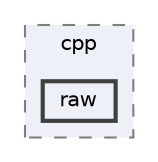 digraph "flatbuffers/benchmarks/cpp/raw"
{
 // LATEX_PDF_SIZE
  bgcolor="transparent";
  edge [fontname=Helvetica,fontsize=10,labelfontname=Helvetica,labelfontsize=10];
  node [fontname=Helvetica,fontsize=10,shape=box,height=0.2,width=0.4];
  compound=true
  subgraph clusterdir_8a4b083c3d01f8649f0b26897562a720 {
    graph [ bgcolor="#edf0f7", pencolor="grey50", label="cpp", fontname=Helvetica,fontsize=10 style="filled,dashed", URL="dir_8a4b083c3d01f8649f0b26897562a720.html",tooltip=""]
  dir_05b7587b97e439274039b46bf4d04ea9 [label="raw", fillcolor="#edf0f7", color="grey25", style="filled,bold", URL="dir_05b7587b97e439274039b46bf4d04ea9.html",tooltip=""];
  }
}

